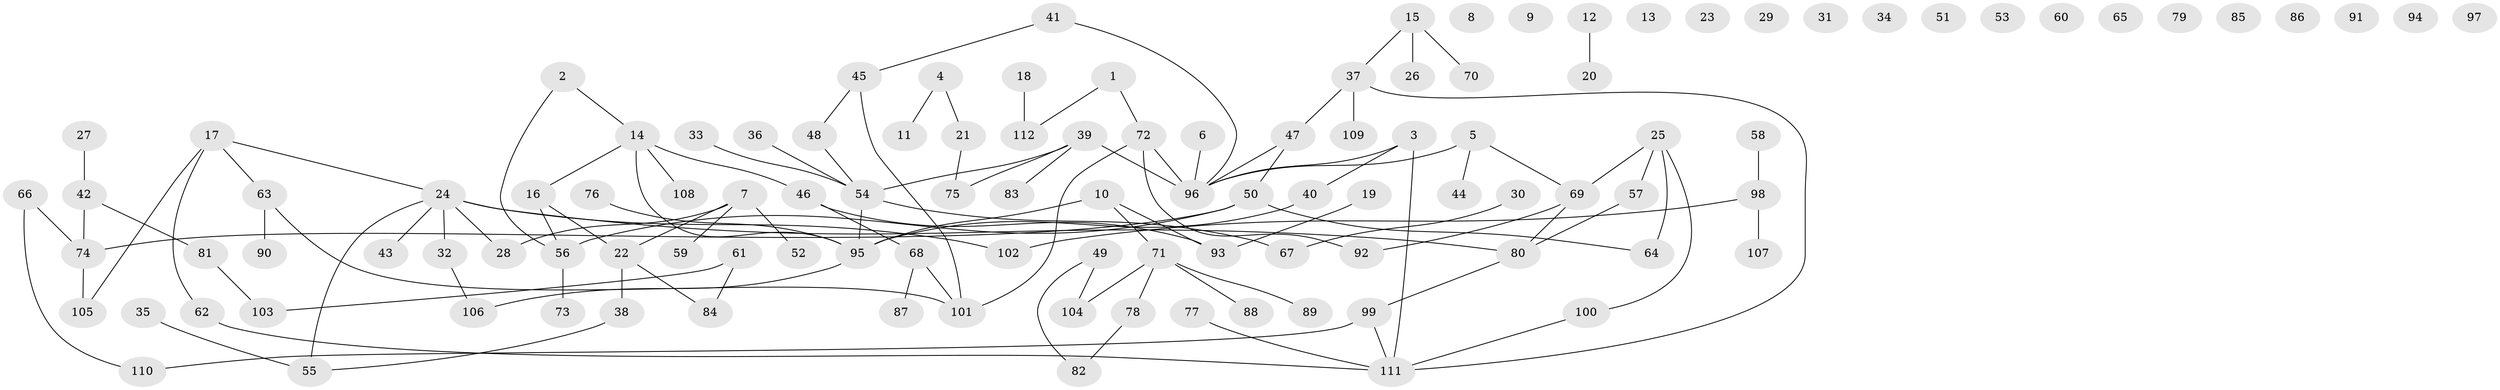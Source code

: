 // coarse degree distribution, {4: 0.057692307692307696, 6: 0.019230769230769232, 3: 0.038461538461538464, 1: 0.2692307692307692, 7: 0.057692307692307696, 0: 0.34615384615384615, 2: 0.1346153846153846, 9: 0.019230769230769232, 8: 0.019230769230769232, 5: 0.038461538461538464}
// Generated by graph-tools (version 1.1) at 2025/16/03/04/25 18:16:34]
// undirected, 112 vertices, 115 edges
graph export_dot {
graph [start="1"]
  node [color=gray90,style=filled];
  1;
  2;
  3;
  4;
  5;
  6;
  7;
  8;
  9;
  10;
  11;
  12;
  13;
  14;
  15;
  16;
  17;
  18;
  19;
  20;
  21;
  22;
  23;
  24;
  25;
  26;
  27;
  28;
  29;
  30;
  31;
  32;
  33;
  34;
  35;
  36;
  37;
  38;
  39;
  40;
  41;
  42;
  43;
  44;
  45;
  46;
  47;
  48;
  49;
  50;
  51;
  52;
  53;
  54;
  55;
  56;
  57;
  58;
  59;
  60;
  61;
  62;
  63;
  64;
  65;
  66;
  67;
  68;
  69;
  70;
  71;
  72;
  73;
  74;
  75;
  76;
  77;
  78;
  79;
  80;
  81;
  82;
  83;
  84;
  85;
  86;
  87;
  88;
  89;
  90;
  91;
  92;
  93;
  94;
  95;
  96;
  97;
  98;
  99;
  100;
  101;
  102;
  103;
  104;
  105;
  106;
  107;
  108;
  109;
  110;
  111;
  112;
  1 -- 72;
  1 -- 112;
  2 -- 14;
  2 -- 56;
  3 -- 40;
  3 -- 96;
  3 -- 111;
  4 -- 11;
  4 -- 21;
  5 -- 44;
  5 -- 69;
  5 -- 96;
  6 -- 96;
  7 -- 22;
  7 -- 28;
  7 -- 52;
  7 -- 59;
  10 -- 71;
  10 -- 93;
  10 -- 95;
  12 -- 20;
  14 -- 16;
  14 -- 46;
  14 -- 95;
  14 -- 108;
  15 -- 26;
  15 -- 37;
  15 -- 70;
  16 -- 22;
  16 -- 56;
  17 -- 24;
  17 -- 62;
  17 -- 63;
  17 -- 105;
  18 -- 112;
  19 -- 93;
  21 -- 75;
  22 -- 38;
  22 -- 84;
  24 -- 28;
  24 -- 32;
  24 -- 43;
  24 -- 55;
  24 -- 80;
  24 -- 102;
  25 -- 57;
  25 -- 64;
  25 -- 69;
  25 -- 100;
  27 -- 42;
  30 -- 67;
  32 -- 106;
  33 -- 54;
  35 -- 55;
  36 -- 54;
  37 -- 47;
  37 -- 109;
  37 -- 111;
  38 -- 55;
  39 -- 54;
  39 -- 75;
  39 -- 83;
  39 -- 96;
  40 -- 95;
  41 -- 45;
  41 -- 96;
  42 -- 74;
  42 -- 81;
  45 -- 48;
  45 -- 101;
  46 -- 68;
  46 -- 93;
  47 -- 50;
  47 -- 96;
  48 -- 54;
  49 -- 82;
  49 -- 104;
  50 -- 56;
  50 -- 64;
  50 -- 74;
  54 -- 67;
  54 -- 95;
  56 -- 73;
  57 -- 80;
  58 -- 98;
  61 -- 84;
  61 -- 103;
  62 -- 111;
  63 -- 90;
  63 -- 101;
  66 -- 74;
  66 -- 110;
  68 -- 87;
  68 -- 101;
  69 -- 80;
  69 -- 92;
  71 -- 78;
  71 -- 88;
  71 -- 89;
  71 -- 104;
  72 -- 92;
  72 -- 96;
  72 -- 101;
  74 -- 105;
  76 -- 95;
  77 -- 111;
  78 -- 82;
  80 -- 99;
  81 -- 103;
  95 -- 106;
  98 -- 102;
  98 -- 107;
  99 -- 110;
  99 -- 111;
  100 -- 111;
}
